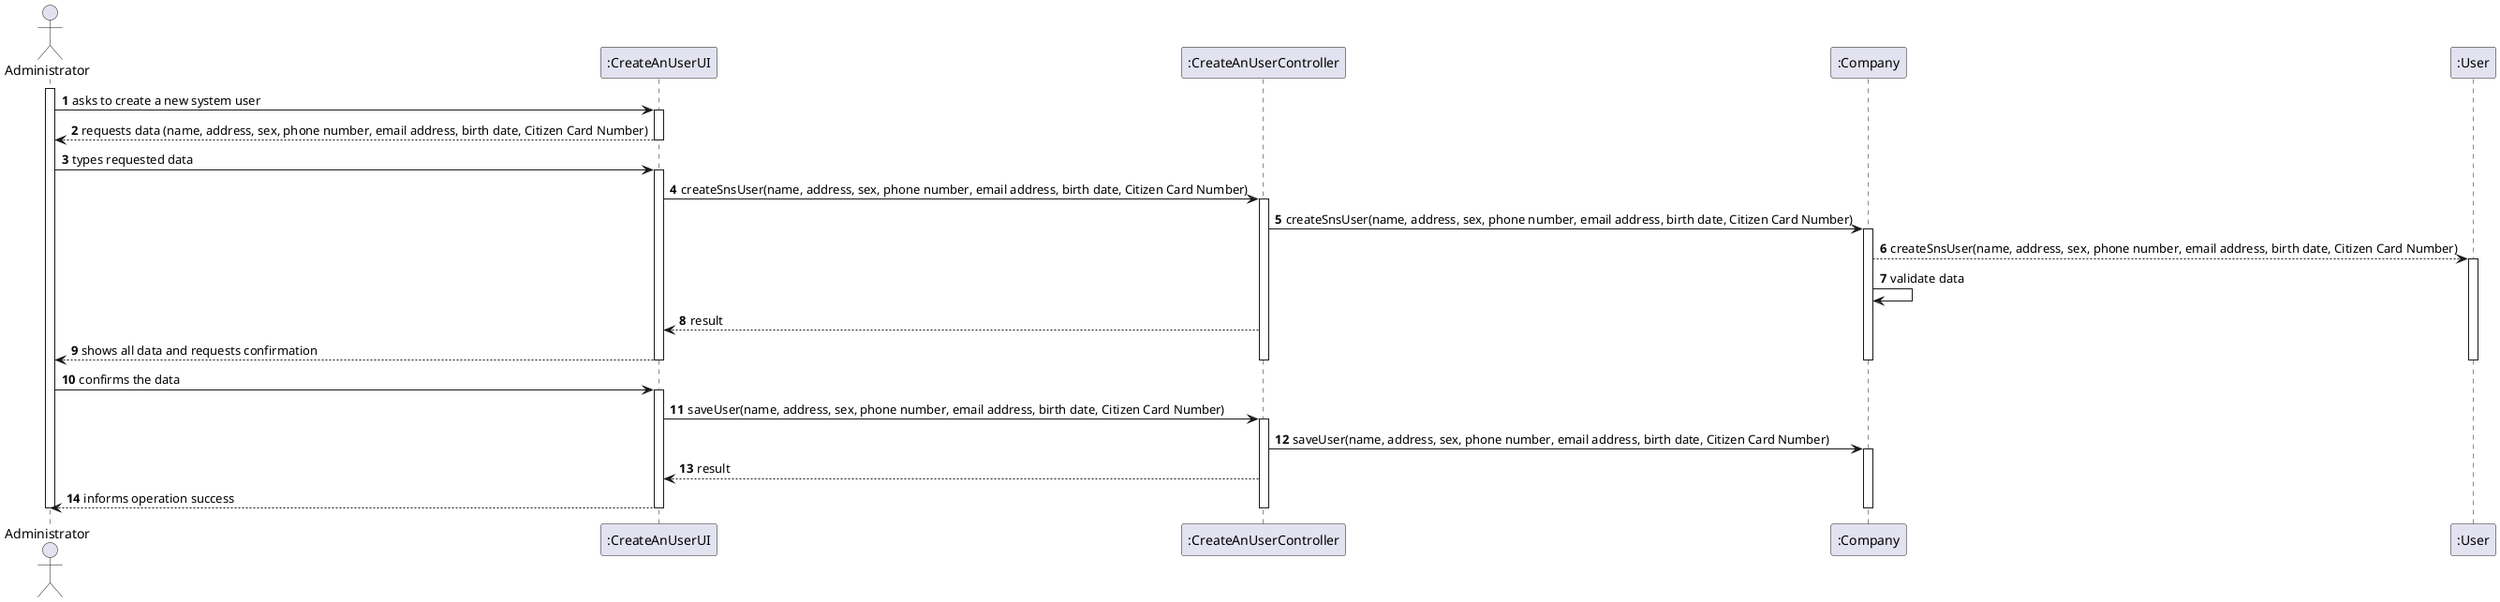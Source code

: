 @startuml
autonumber

actor "Administrator" as A

participant ":CreateAnUserUI" as UI
participant ":CreateAnUserController" as CTRL
participant ":Company" as C
participant ":User" as U

activate A
A -> UI : asks to create a new system user
activate UI
UI --> A : requests data (name, address, sex, phone number, email address, birth date, Citizen Card Number)
deactivate UI

A -> UI : types requested data
activate UI

UI -> CTRL : createSnsUser(name, address, sex, phone number, email address, birth date, Citizen Card Number)
activate CTRL

CTRL -> C : createSnsUser(name, address, sex, phone number, email address, birth date, Citizen Card Number)
activate C
C --> U : createSnsUser(name, address, sex, phone number, email address, birth date, Citizen Card Number)
activate U
C -> C :  validate data

CTRL --> UI : result

UI --> A: shows all data and requests confirmation

deactivate U
deactivate C
deactivate CTRL
deactivate UI


A -> UI : confirms the data
activate UI
UI -> CTRL : saveUser(name, address, sex, phone number, email address, birth date, Citizen Card Number)
activate CTRL
CTRL -> C : saveUser(name, address, sex, phone number, email address, birth date, Citizen Card Number)
activate C




CTRL --> UI: result

UI --> A : informs operation success

deactivate C
deactivate CTRL
deactivate UI
deactivate A


@enduml